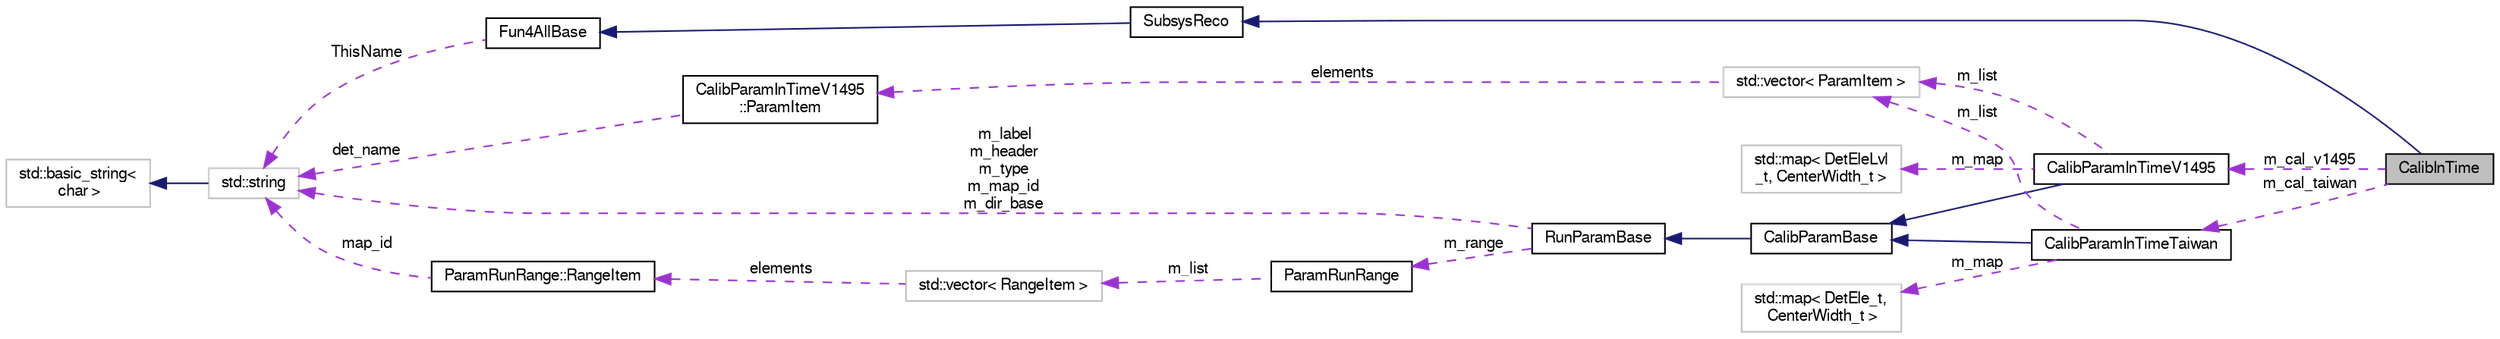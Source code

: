 digraph "CalibInTime"
{
  bgcolor="transparent";
  edge [fontname="FreeSans",fontsize="10",labelfontname="FreeSans",labelfontsize="10"];
  node [fontname="FreeSans",fontsize="10",shape=record];
  rankdir="LR";
  Node1 [label="CalibInTime",height=0.2,width=0.4,color="black", fillcolor="grey75", style="filled" fontcolor="black"];
  Node2 -> Node1 [dir="back",color="midnightblue",fontsize="10",style="solid",fontname="FreeSans"];
  Node2 [label="SubsysReco",height=0.2,width=0.4,color="black",URL="$d0/d32/classSubsysReco.html"];
  Node3 -> Node2 [dir="back",color="midnightblue",fontsize="10",style="solid",fontname="FreeSans"];
  Node3 [label="Fun4AllBase",height=0.2,width=0.4,color="black",URL="$d5/dec/classFun4AllBase.html"];
  Node4 -> Node3 [dir="back",color="darkorchid3",fontsize="10",style="dashed",label=" ThisName" ,fontname="FreeSans"];
  Node4 [label="std::string",height=0.2,width=0.4,color="grey75",tooltip="STL class. "];
  Node5 -> Node4 [dir="back",color="midnightblue",fontsize="10",style="solid",fontname="FreeSans"];
  Node5 [label="std::basic_string\<\l char \>",height=0.2,width=0.4,color="grey75",tooltip="STL class. "];
  Node6 -> Node1 [dir="back",color="darkorchid3",fontsize="10",style="dashed",label=" m_cal_v1495" ,fontname="FreeSans"];
  Node6 [label="CalibParamInTimeV1495",height=0.2,width=0.4,color="black",URL="$d0/dd2/classCalibParamInTimeV1495.html"];
  Node7 -> Node6 [dir="back",color="midnightblue",fontsize="10",style="solid",fontname="FreeSans"];
  Node7 [label="CalibParamBase",height=0.2,width=0.4,color="black",URL="$d5/d33/classCalibParamBase.html"];
  Node8 -> Node7 [dir="back",color="midnightblue",fontsize="10",style="solid",fontname="FreeSans"];
  Node8 [label="RunParamBase",height=0.2,width=0.4,color="black",URL="$db/d8a/classRunParamBase.html"];
  Node4 -> Node8 [dir="back",color="darkorchid3",fontsize="10",style="dashed",label=" m_label\nm_header\nm_type\nm_map_id\nm_dir_base" ,fontname="FreeSans"];
  Node9 -> Node8 [dir="back",color="darkorchid3",fontsize="10",style="dashed",label=" m_range" ,fontname="FreeSans"];
  Node9 [label="ParamRunRange",height=0.2,width=0.4,color="black",URL="$d0/d0d/classParamRunRange.html"];
  Node10 -> Node9 [dir="back",color="darkorchid3",fontsize="10",style="dashed",label=" m_list" ,fontname="FreeSans"];
  Node10 [label="std::vector\< RangeItem \>",height=0.2,width=0.4,color="grey75"];
  Node11 -> Node10 [dir="back",color="darkorchid3",fontsize="10",style="dashed",label=" elements" ,fontname="FreeSans"];
  Node11 [label="ParamRunRange::RangeItem",height=0.2,width=0.4,color="black",URL="$dd/d8c/structParamRunRange_1_1RangeItem.html"];
  Node4 -> Node11 [dir="back",color="darkorchid3",fontsize="10",style="dashed",label=" map_id" ,fontname="FreeSans"];
  Node12 -> Node6 [dir="back",color="darkorchid3",fontsize="10",style="dashed",label=" m_map" ,fontname="FreeSans"];
  Node12 [label="std::map\< DetEleLvl\l_t, CenterWidth_t \>",height=0.2,width=0.4,color="grey75"];
  Node13 -> Node6 [dir="back",color="darkorchid3",fontsize="10",style="dashed",label=" m_list" ,fontname="FreeSans"];
  Node13 [label="std::vector\< ParamItem \>",height=0.2,width=0.4,color="grey75"];
  Node14 -> Node13 [dir="back",color="darkorchid3",fontsize="10",style="dashed",label=" elements" ,fontname="FreeSans"];
  Node14 [label="CalibParamInTimeV1495\l::ParamItem",height=0.2,width=0.4,color="black",URL="$da/d35/structCalibParamInTimeV1495_1_1ParamItem.html"];
  Node4 -> Node14 [dir="back",color="darkorchid3",fontsize="10",style="dashed",label=" det_name" ,fontname="FreeSans"];
  Node15 -> Node1 [dir="back",color="darkorchid3",fontsize="10",style="dashed",label=" m_cal_taiwan" ,fontname="FreeSans"];
  Node15 [label="CalibParamInTimeTaiwan",height=0.2,width=0.4,color="black",URL="$d7/dec/classCalibParamInTimeTaiwan.html"];
  Node7 -> Node15 [dir="back",color="midnightblue",fontsize="10",style="solid",fontname="FreeSans"];
  Node16 -> Node15 [dir="back",color="darkorchid3",fontsize="10",style="dashed",label=" m_map" ,fontname="FreeSans"];
  Node16 [label="std::map\< DetEle_t,\l CenterWidth_t \>",height=0.2,width=0.4,color="grey75"];
  Node13 -> Node15 [dir="back",color="darkorchid3",fontsize="10",style="dashed",label=" m_list" ,fontname="FreeSans"];
}
